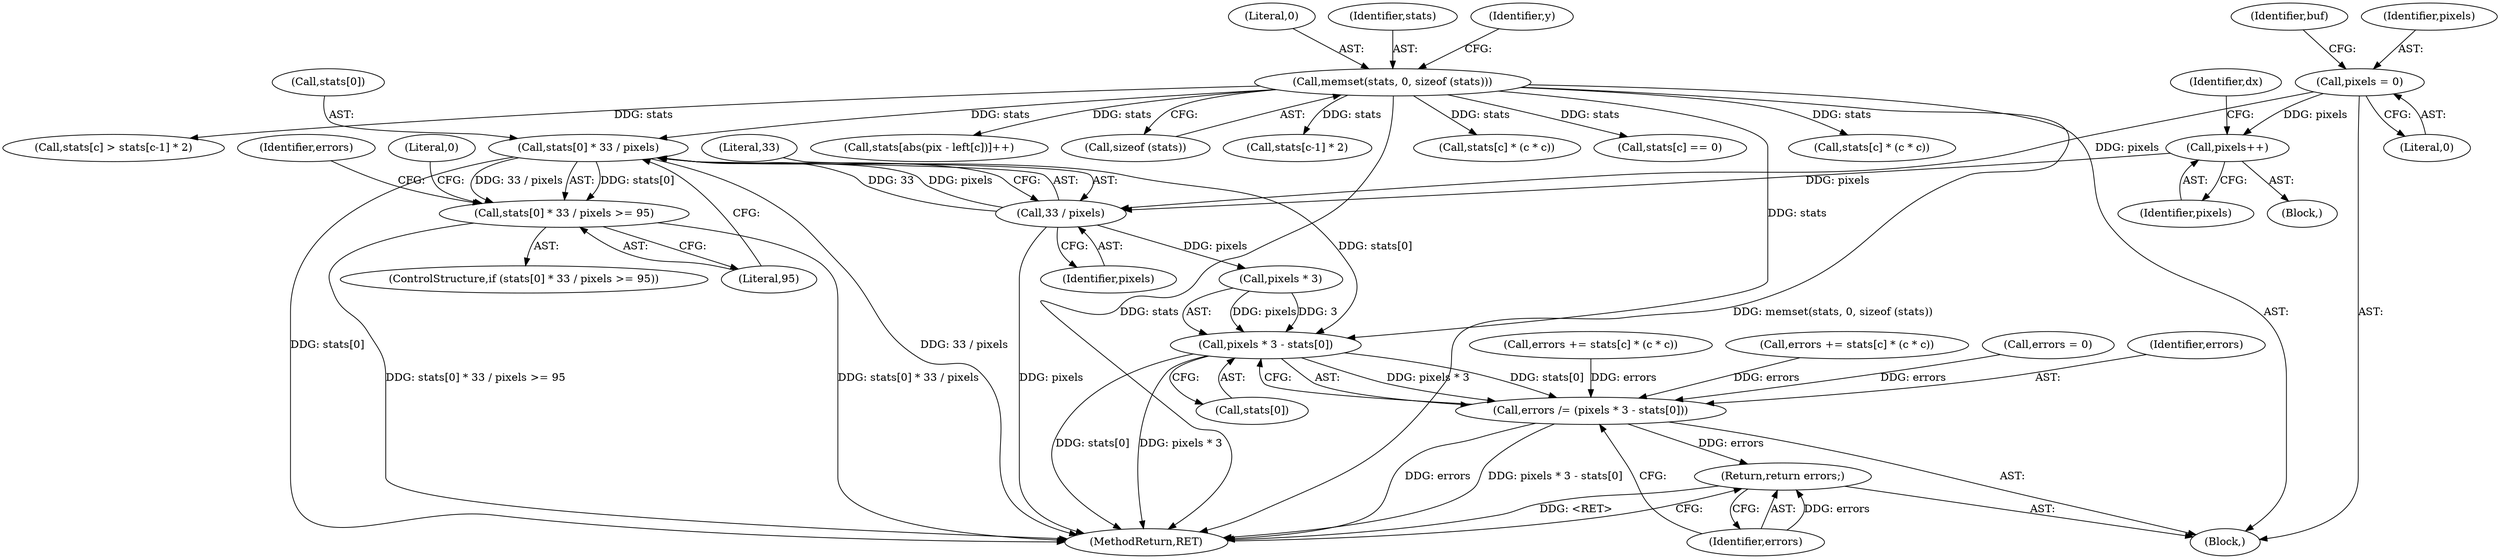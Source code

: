 digraph "0_qemu_9f64916da20eea67121d544698676295bbb105a7_5@array" {
"1000290" [label="(Call,stats[0] * 33 / pixels)"];
"1000136" [label="(Call,memset(stats, 0, sizeof (stats)))"];
"1000294" [label="(Call,33 / pixels)"];
"1000267" [label="(Call,pixels++)"];
"1000115" [label="(Call,pixels = 0)"];
"1000289" [label="(Call,stats[0] * 33 / pixels >= 95)"];
"1000362" [label="(Call,pixels * 3 - stats[0])"];
"1000360" [label="(Call,errors /= (pixels * 3 - stats[0]))"];
"1000369" [label="(Return,return errors;)"];
"1000253" [label="(Call,stats[abs(pix - left[c])]++)"];
"1000267" [label="(Call,pixels++)"];
"1000302" [label="(Identifier,errors)"];
"1000370" [label="(Identifier,errors)"];
"1000289" [label="(Call,stats[0] * 33 / pixels >= 95)"];
"1000366" [label="(Call,stats[0])"];
"1000219" [label="(Block,)"];
"1000290" [label="(Call,stats[0] * 33 / pixels)"];
"1000360" [label="(Call,errors /= (pixels * 3 - stats[0]))"];
"1000334" [label="(Call,stats[c-1] * 2)"];
"1000353" [label="(Call,stats[c] * (c * c))"];
"1000363" [label="(Call,pixels * 3)"];
"1000123" [label="(Identifier,buf)"];
"1000295" [label="(Literal,33)"];
"1000325" [label="(Call,stats[c] == 0)"];
"1000371" [label="(MethodReturn,RET)"];
"1000362" [label="(Call,pixels * 3 - stats[0])"];
"1000144" [label="(Identifier,y)"];
"1000136" [label="(Call,memset(stats, 0, sizeof (stats)))"];
"1000268" [label="(Identifier,pixels)"];
"1000314" [label="(Call,errors += stats[c] * (c * c))"];
"1000218" [label="(Identifier,dx)"];
"1000106" [label="(Block,)"];
"1000291" [label="(Call,stats[0])"];
"1000138" [label="(Literal,0)"];
"1000316" [label="(Call,stats[c] * (c * c))"];
"1000300" [label="(Literal,0)"];
"1000137" [label="(Identifier,stats)"];
"1000296" [label="(Identifier,pixels)"];
"1000139" [label="(Call,sizeof (stats))"];
"1000297" [label="(Literal,95)"];
"1000351" [label="(Call,errors += stats[c] * (c * c))"];
"1000294" [label="(Call,33 / pixels)"];
"1000369" [label="(Return,return errors;)"];
"1000115" [label="(Call,pixels = 0)"];
"1000288" [label="(ControlStructure,if (stats[0] * 33 / pixels >= 95))"];
"1000301" [label="(Call,errors = 0)"];
"1000116" [label="(Identifier,pixels)"];
"1000117" [label="(Literal,0)"];
"1000330" [label="(Call,stats[c] > stats[c-1] * 2)"];
"1000361" [label="(Identifier,errors)"];
"1000290" -> "1000289"  [label="AST: "];
"1000290" -> "1000294"  [label="CFG: "];
"1000291" -> "1000290"  [label="AST: "];
"1000294" -> "1000290"  [label="AST: "];
"1000297" -> "1000290"  [label="CFG: "];
"1000290" -> "1000371"  [label="DDG: stats[0]"];
"1000290" -> "1000371"  [label="DDG: 33 / pixels"];
"1000290" -> "1000289"  [label="DDG: stats[0]"];
"1000290" -> "1000289"  [label="DDG: 33 / pixels"];
"1000136" -> "1000290"  [label="DDG: stats"];
"1000294" -> "1000290"  [label="DDG: 33"];
"1000294" -> "1000290"  [label="DDG: pixels"];
"1000290" -> "1000362"  [label="DDG: stats[0]"];
"1000136" -> "1000106"  [label="AST: "];
"1000136" -> "1000139"  [label="CFG: "];
"1000137" -> "1000136"  [label="AST: "];
"1000138" -> "1000136"  [label="AST: "];
"1000139" -> "1000136"  [label="AST: "];
"1000144" -> "1000136"  [label="CFG: "];
"1000136" -> "1000371"  [label="DDG: memset(stats, 0, sizeof (stats))"];
"1000136" -> "1000371"  [label="DDG: stats"];
"1000136" -> "1000253"  [label="DDG: stats"];
"1000136" -> "1000316"  [label="DDG: stats"];
"1000136" -> "1000325"  [label="DDG: stats"];
"1000136" -> "1000330"  [label="DDG: stats"];
"1000136" -> "1000334"  [label="DDG: stats"];
"1000136" -> "1000353"  [label="DDG: stats"];
"1000136" -> "1000362"  [label="DDG: stats"];
"1000294" -> "1000296"  [label="CFG: "];
"1000295" -> "1000294"  [label="AST: "];
"1000296" -> "1000294"  [label="AST: "];
"1000294" -> "1000371"  [label="DDG: pixels"];
"1000267" -> "1000294"  [label="DDG: pixels"];
"1000115" -> "1000294"  [label="DDG: pixels"];
"1000294" -> "1000363"  [label="DDG: pixels"];
"1000267" -> "1000219"  [label="AST: "];
"1000267" -> "1000268"  [label="CFG: "];
"1000268" -> "1000267"  [label="AST: "];
"1000218" -> "1000267"  [label="CFG: "];
"1000115" -> "1000267"  [label="DDG: pixels"];
"1000115" -> "1000106"  [label="AST: "];
"1000115" -> "1000117"  [label="CFG: "];
"1000116" -> "1000115"  [label="AST: "];
"1000117" -> "1000115"  [label="AST: "];
"1000123" -> "1000115"  [label="CFG: "];
"1000289" -> "1000288"  [label="AST: "];
"1000289" -> "1000297"  [label="CFG: "];
"1000297" -> "1000289"  [label="AST: "];
"1000300" -> "1000289"  [label="CFG: "];
"1000302" -> "1000289"  [label="CFG: "];
"1000289" -> "1000371"  [label="DDG: stats[0] * 33 / pixels"];
"1000289" -> "1000371"  [label="DDG: stats[0] * 33 / pixels >= 95"];
"1000362" -> "1000360"  [label="AST: "];
"1000362" -> "1000366"  [label="CFG: "];
"1000363" -> "1000362"  [label="AST: "];
"1000366" -> "1000362"  [label="AST: "];
"1000360" -> "1000362"  [label="CFG: "];
"1000362" -> "1000371"  [label="DDG: stats[0]"];
"1000362" -> "1000371"  [label="DDG: pixels * 3"];
"1000362" -> "1000360"  [label="DDG: pixels * 3"];
"1000362" -> "1000360"  [label="DDG: stats[0]"];
"1000363" -> "1000362"  [label="DDG: pixels"];
"1000363" -> "1000362"  [label="DDG: 3"];
"1000360" -> "1000106"  [label="AST: "];
"1000361" -> "1000360"  [label="AST: "];
"1000370" -> "1000360"  [label="CFG: "];
"1000360" -> "1000371"  [label="DDG: errors"];
"1000360" -> "1000371"  [label="DDG: pixels * 3 - stats[0]"];
"1000314" -> "1000360"  [label="DDG: errors"];
"1000301" -> "1000360"  [label="DDG: errors"];
"1000351" -> "1000360"  [label="DDG: errors"];
"1000360" -> "1000369"  [label="DDG: errors"];
"1000369" -> "1000106"  [label="AST: "];
"1000369" -> "1000370"  [label="CFG: "];
"1000370" -> "1000369"  [label="AST: "];
"1000371" -> "1000369"  [label="CFG: "];
"1000369" -> "1000371"  [label="DDG: <RET>"];
"1000370" -> "1000369"  [label="DDG: errors"];
}
